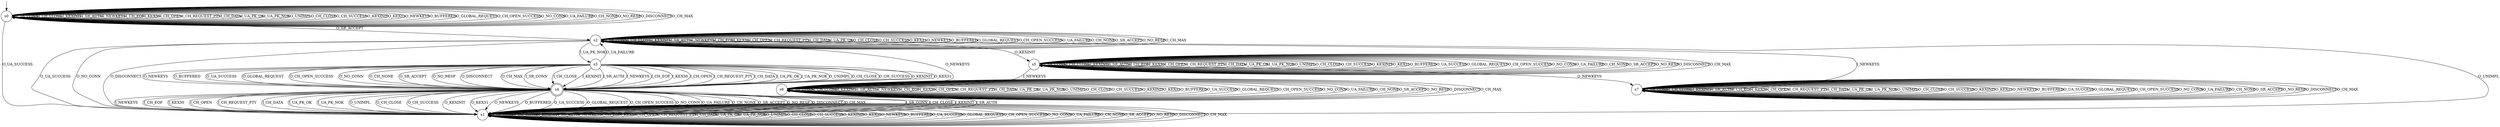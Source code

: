 digraph g {

	s0 [shape="circle" label="s0"];
	s1 [shape="circle" label="s1"];
	s2 [shape="circle" label="s2"];
	s3 [shape="circle" label="s3"];
	s4 [shape="doublecircle" label="s4"];
	s5 [shape="circle" label="s5"];
	s6 [shape="circle" label="s6"];
	s7 [shape="circle" label="s7"];
	s0 -> s0 [label="I_SR_CONN"];
	s0 -> s0 [label="I_CH_CLOSE"];
	s0 -> s0 [label="I_KEXINIT"];
	s0 -> s0 [label="I_SR_AUTH"];
	s0 -> s0 [label="I_NEWKEYS"];
	s0 -> s0 [label="I_CH_EOF"];
	s0 -> s0 [label="I_KEX30"];
	s0 -> s0 [label="I_CH_OPEN"];
	s0 -> s0 [label="I_CH_REQUEST_PTY"];
	s0 -> s0 [label="I_CH_DATA"];
	s0 -> s0 [label="I_UA_PK_OK"];
	s0 -> s0 [label="I_UA_PK_NOK"];
	s0 -> s0 [label="O_UNIMPL"];
	s0 -> s0 [label="O_CH_CLOSE"];
	s0 -> s0 [label="O_CH_SUCCESS"];
	s0 -> s0 [label="O_KEXINIT"];
	s0 -> s0 [label="O_KEX31"];
	s0 -> s0 [label="O_NEWKEYS"];
	s0 -> s0 [label="O_BUFFERED"];
	s0 -> s1 [label="O_UA_SUCCESS"];
	s0 -> s0 [label="O_GLOBAL_REQUEST"];
	s0 -> s0 [label="O_CH_OPEN_SUCCESS"];
	s0 -> s0 [label="O_NO_CONN"];
	s0 -> s0 [label="O_UA_FAILURE"];
	s0 -> s0 [label="O_CH_NONE"];
	s0 -> s2 [label="O_SR_ACCEPT"];
	s0 -> s0 [label="O_NO_RESP"];
	s0 -> s0 [label="O_DISCONNECT"];
	s0 -> s0 [label="O_CH_MAX"];
	s1 -> s1 [label="I_SR_CONN"];
	s1 -> s1 [label="I_CH_CLOSE"];
	s1 -> s1 [label="I_KEXINIT"];
	s1 -> s1 [label="I_SR_AUTH"];
	s1 -> s1 [label="I_NEWKEYS"];
	s1 -> s1 [label="I_CH_EOF"];
	s1 -> s1 [label="I_KEX30"];
	s1 -> s1 [label="I_CH_OPEN"];
	s1 -> s1 [label="I_CH_REQUEST_PTY"];
	s1 -> s1 [label="I_CH_DATA"];
	s1 -> s1 [label="I_UA_PK_OK"];
	s1 -> s1 [label="I_UA_PK_NOK"];
	s1 -> s1 [label="O_UNIMPL"];
	s1 -> s1 [label="O_CH_CLOSE"];
	s1 -> s1 [label="O_CH_SUCCESS"];
	s1 -> s1 [label="O_KEXINIT"];
	s1 -> s1 [label="O_KEX31"];
	s1 -> s1 [label="O_NEWKEYS"];
	s1 -> s1 [label="O_BUFFERED"];
	s1 -> s1 [label="O_UA_SUCCESS"];
	s1 -> s1 [label="O_GLOBAL_REQUEST"];
	s1 -> s1 [label="O_CH_OPEN_SUCCESS"];
	s1 -> s1 [label="O_NO_CONN"];
	s1 -> s1 [label="O_UA_FAILURE"];
	s1 -> s1 [label="O_CH_NONE"];
	s1 -> s1 [label="O_SR_ACCEPT"];
	s1 -> s1 [label="O_NO_RESP"];
	s1 -> s1 [label="O_DISCONNECT"];
	s1 -> s1 [label="O_CH_MAX"];
	s2 -> s2 [label="I_SR_CONN"];
	s2 -> s2 [label="I_CH_CLOSE"];
	s2 -> s2 [label="I_KEXINIT"];
	s2 -> s2 [label="I_SR_AUTH"];
	s2 -> s2 [label="I_NEWKEYS"];
	s2 -> s2 [label="I_CH_EOF"];
	s2 -> s2 [label="I_KEX30"];
	s2 -> s2 [label="I_CH_OPEN"];
	s2 -> s2 [label="I_CH_REQUEST_PTY"];
	s2 -> s2 [label="I_CH_DATA"];
	s2 -> s2 [label="I_UA_PK_OK"];
	s2 -> s3 [label="I_UA_PK_NOK"];
	s2 -> s1 [label="O_UNIMPL"];
	s2 -> s2 [label="O_CH_CLOSE"];
	s2 -> s2 [label="O_CH_SUCCESS"];
	s2 -> s5 [label="O_KEXINIT"];
	s2 -> s2 [label="O_KEX31"];
	s2 -> s2 [label="O_NEWKEYS"];
	s2 -> s2 [label="O_BUFFERED"];
	s2 -> s1 [label="O_UA_SUCCESS"];
	s2 -> s2 [label="O_GLOBAL_REQUEST"];
	s2 -> s2 [label="O_CH_OPEN_SUCCESS"];
	s2 -> s1 [label="O_NO_CONN"];
	s2 -> s2 [label="O_UA_FAILURE"];
	s2 -> s2 [label="O_CH_NONE"];
	s2 -> s2 [label="O_SR_ACCEPT"];
	s2 -> s2 [label="O_NO_RESP"];
	s2 -> s1 [label="O_DISCONNECT"];
	s2 -> s2 [label="O_CH_MAX"];
	s3 -> s4 [label="I_SR_CONN"];
	s3 -> s4 [label="I_CH_CLOSE"];
	s3 -> s4 [label="I_KEXINIT"];
	s3 -> s4 [label="I_SR_AUTH"];
	s3 -> s4 [label="I_NEWKEYS"];
	s3 -> s4 [label="I_CH_EOF"];
	s3 -> s4 [label="I_KEX30"];
	s3 -> s4 [label="I_CH_OPEN"];
	s3 -> s4 [label="I_CH_REQUEST_PTY"];
	s3 -> s4 [label="I_CH_DATA"];
	s3 -> s4 [label="I_UA_PK_OK"];
	s3 -> s4 [label="I_UA_PK_NOK"];
	s3 -> s4 [label="O_UNIMPL"];
	s3 -> s4 [label="O_CH_CLOSE"];
	s3 -> s4 [label="O_CH_SUCCESS"];
	s3 -> s4 [label="O_KEXINIT"];
	s3 -> s4 [label="O_KEX31"];
	s3 -> s4 [label="O_NEWKEYS"];
	s3 -> s4 [label="O_BUFFERED"];
	s3 -> s4 [label="O_UA_SUCCESS"];
	s3 -> s4 [label="O_GLOBAL_REQUEST"];
	s3 -> s4 [label="O_CH_OPEN_SUCCESS"];
	s3 -> s4 [label="O_NO_CONN"];
	s3 -> s2 [label="O_UA_FAILURE"];
	s3 -> s4 [label="O_CH_NONE"];
	s3 -> s4 [label="O_SR_ACCEPT"];
	s3 -> s4 [label="O_NO_RESP"];
	s3 -> s4 [label="O_DISCONNECT"];
	s3 -> s4 [label="O_CH_MAX"];
	s4 -> s1 [label="I_SR_CONN"];
	s4 -> s1 [label="I_CH_CLOSE"];
	s4 -> s1 [label="I_KEXINIT"];
	s4 -> s1 [label="I_SR_AUTH"];
	s4 -> s1 [label="I_NEWKEYS"];
	s4 -> s1 [label="I_CH_EOF"];
	s4 -> s1 [label="I_KEX30"];
	s4 -> s1 [label="I_CH_OPEN"];
	s4 -> s1 [label="I_CH_REQUEST_PTY"];
	s4 -> s1 [label="I_CH_DATA"];
	s4 -> s1 [label="I_UA_PK_OK"];
	s4 -> s1 [label="I_UA_PK_NOK"];
	s4 -> s1 [label="O_UNIMPL"];
	s4 -> s1 [label="O_CH_CLOSE"];
	s4 -> s1 [label="O_CH_SUCCESS"];
	s4 -> s1 [label="O_KEXINIT"];
	s4 -> s1 [label="O_KEX31"];
	s4 -> s1 [label="O_NEWKEYS"];
	s4 -> s1 [label="O_BUFFERED"];
	s4 -> s1 [label="O_UA_SUCCESS"];
	s4 -> s1 [label="O_GLOBAL_REQUEST"];
	s4 -> s1 [label="O_CH_OPEN_SUCCESS"];
	s4 -> s1 [label="O_NO_CONN"];
	s4 -> s1 [label="O_UA_FAILURE"];
	s4 -> s1 [label="O_CH_NONE"];
	s4 -> s1 [label="O_SR_ACCEPT"];
	s4 -> s1 [label="O_NO_RESP"];
	s4 -> s1 [label="O_DISCONNECT"];
	s4 -> s1 [label="O_CH_MAX"];
	s5 -> s5 [label="I_SR_CONN"];
	s5 -> s5 [label="I_CH_CLOSE"];
	s5 -> s5 [label="I_KEXINIT"];
	s5 -> s5 [label="I_SR_AUTH"];
	s5 -> s6 [label="I_NEWKEYS"];
	s5 -> s5 [label="I_CH_EOF"];
	s5 -> s5 [label="I_KEX30"];
	s5 -> s5 [label="I_CH_OPEN"];
	s5 -> s5 [label="I_CH_REQUEST_PTY"];
	s5 -> s5 [label="I_CH_DATA"];
	s5 -> s5 [label="I_UA_PK_OK"];
	s5 -> s5 [label="I_UA_PK_NOK"];
	s5 -> s5 [label="O_UNIMPL"];
	s5 -> s5 [label="O_CH_CLOSE"];
	s5 -> s5 [label="O_CH_SUCCESS"];
	s5 -> s5 [label="O_KEXINIT"];
	s5 -> s5 [label="O_KEX31"];
	s5 -> s7 [label="O_NEWKEYS"];
	s5 -> s5 [label="O_BUFFERED"];
	s5 -> s5 [label="O_UA_SUCCESS"];
	s5 -> s5 [label="O_GLOBAL_REQUEST"];
	s5 -> s5 [label="O_CH_OPEN_SUCCESS"];
	s5 -> s5 [label="O_NO_CONN"];
	s5 -> s5 [label="O_UA_FAILURE"];
	s5 -> s5 [label="O_CH_NONE"];
	s5 -> s5 [label="O_SR_ACCEPT"];
	s5 -> s5 [label="O_NO_RESP"];
	s5 -> s5 [label="O_DISCONNECT"];
	s5 -> s5 [label="O_CH_MAX"];
	s6 -> s6 [label="I_SR_CONN"];
	s6 -> s6 [label="I_CH_CLOSE"];
	s6 -> s6 [label="I_KEXINIT"];
	s6 -> s6 [label="I_SR_AUTH"];
	s6 -> s6 [label="I_NEWKEYS"];
	s6 -> s6 [label="I_CH_EOF"];
	s6 -> s6 [label="I_KEX30"];
	s6 -> s6 [label="I_CH_OPEN"];
	s6 -> s6 [label="I_CH_REQUEST_PTY"];
	s6 -> s6 [label="I_CH_DATA"];
	s6 -> s6 [label="I_UA_PK_OK"];
	s6 -> s6 [label="I_UA_PK_NOK"];
	s6 -> s6 [label="O_UNIMPL"];
	s6 -> s6 [label="O_CH_CLOSE"];
	s6 -> s6 [label="O_CH_SUCCESS"];
	s6 -> s6 [label="O_KEXINIT"];
	s6 -> s6 [label="O_KEX31"];
	s6 -> s2 [label="O_NEWKEYS"];
	s6 -> s6 [label="O_BUFFERED"];
	s6 -> s6 [label="O_UA_SUCCESS"];
	s6 -> s6 [label="O_GLOBAL_REQUEST"];
	s6 -> s6 [label="O_CH_OPEN_SUCCESS"];
	s6 -> s6 [label="O_NO_CONN"];
	s6 -> s6 [label="O_UA_FAILURE"];
	s6 -> s6 [label="O_CH_NONE"];
	s6 -> s6 [label="O_SR_ACCEPT"];
	s6 -> s6 [label="O_NO_RESP"];
	s6 -> s6 [label="O_DISCONNECT"];
	s6 -> s6 [label="O_CH_MAX"];
	s7 -> s7 [label="I_SR_CONN"];
	s7 -> s7 [label="I_CH_CLOSE"];
	s7 -> s7 [label="I_KEXINIT"];
	s7 -> s7 [label="I_SR_AUTH"];
	s7 -> s2 [label="I_NEWKEYS"];
	s7 -> s7 [label="I_CH_EOF"];
	s7 -> s7 [label="I_KEX30"];
	s7 -> s7 [label="I_CH_OPEN"];
	s7 -> s7 [label="I_CH_REQUEST_PTY"];
	s7 -> s7 [label="I_CH_DATA"];
	s7 -> s7 [label="I_UA_PK_OK"];
	s7 -> s7 [label="I_UA_PK_NOK"];
	s7 -> s7 [label="O_UNIMPL"];
	s7 -> s7 [label="O_CH_CLOSE"];
	s7 -> s7 [label="O_CH_SUCCESS"];
	s7 -> s7 [label="O_KEXINIT"];
	s7 -> s7 [label="O_KEX31"];
	s7 -> s7 [label="O_NEWKEYS"];
	s7 -> s7 [label="O_BUFFERED"];
	s7 -> s7 [label="O_UA_SUCCESS"];
	s7 -> s7 [label="O_GLOBAL_REQUEST"];
	s7 -> s7 [label="O_CH_OPEN_SUCCESS"];
	s7 -> s7 [label="O_NO_CONN"];
	s7 -> s7 [label="O_UA_FAILURE"];
	s7 -> s7 [label="O_CH_NONE"];
	s7 -> s7 [label="O_SR_ACCEPT"];
	s7 -> s7 [label="O_NO_RESP"];
	s7 -> s7 [label="O_DISCONNECT"];
	s7 -> s7 [label="O_CH_MAX"];

__start0 [label="" shape="none" width="0" height="0"];
__start0 -> s0;

}
